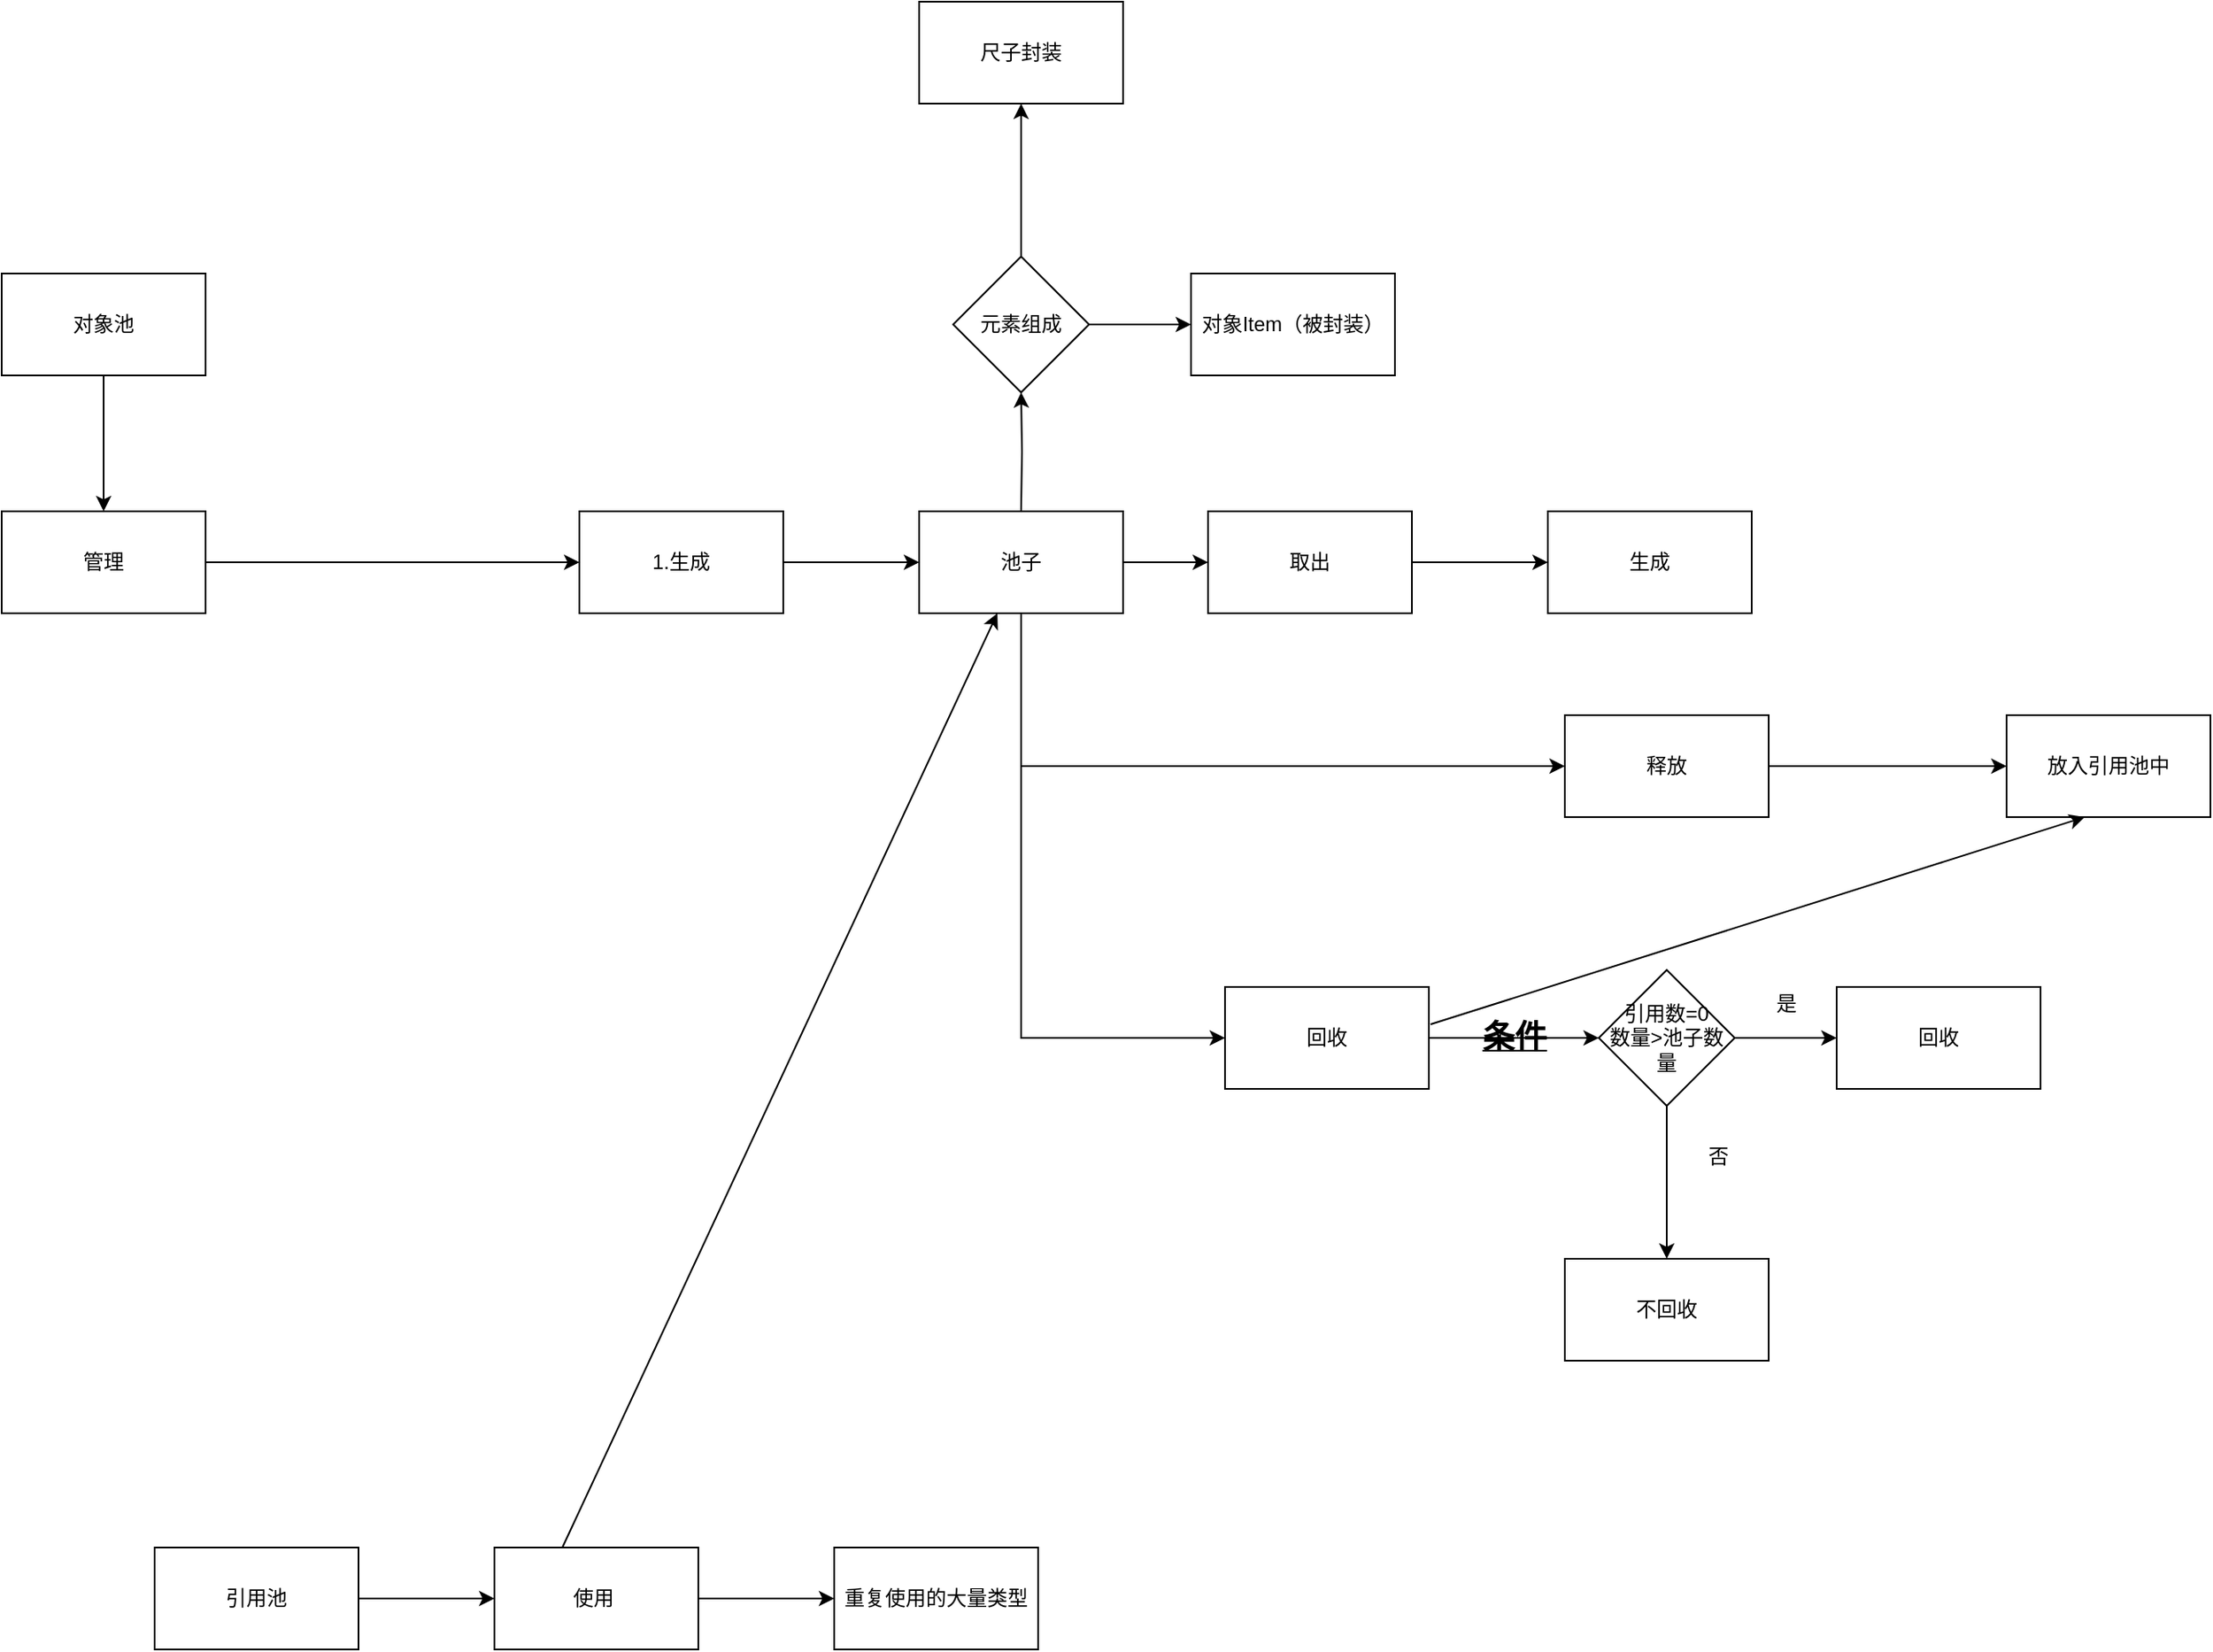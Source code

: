 <mxfile version="20.0.1" type="github">
  <diagram id="ZGKUrq4hD0NuAZbzeU3i" name="Page-1">
    <mxGraphModel dx="1422" dy="794" grid="1" gridSize="10" guides="1" tooltips="1" connect="1" arrows="1" fold="1" page="1" pageScale="1" pageWidth="827" pageHeight="1169" math="0" shadow="0">
      <root>
        <mxCell id="0" />
        <mxCell id="1" parent="0" />
        <mxCell id="8ifyzaVZ6uN9mZMzue3X-3" value="" style="edgeStyle=orthogonalEdgeStyle;rounded=0;orthogonalLoop=1;jettySize=auto;html=1;" parent="1" source="8ifyzaVZ6uN9mZMzue3X-1" target="8ifyzaVZ6uN9mZMzue3X-2" edge="1">
          <mxGeometry relative="1" as="geometry" />
        </mxCell>
        <mxCell id="8ifyzaVZ6uN9mZMzue3X-1" value="对象池" style="rounded=0;whiteSpace=wrap;html=1;" parent="1" vertex="1">
          <mxGeometry x="290" y="200" width="120" height="60" as="geometry" />
        </mxCell>
        <mxCell id="8ifyzaVZ6uN9mZMzue3X-5" value="" style="edgeStyle=orthogonalEdgeStyle;rounded=0;orthogonalLoop=1;jettySize=auto;html=1;" parent="1" source="8ifyzaVZ6uN9mZMzue3X-2" target="8ifyzaVZ6uN9mZMzue3X-4" edge="1">
          <mxGeometry relative="1" as="geometry" />
        </mxCell>
        <mxCell id="8ifyzaVZ6uN9mZMzue3X-2" value="管理" style="rounded=0;whiteSpace=wrap;html=1;" parent="1" vertex="1">
          <mxGeometry x="290" y="340" width="120" height="60" as="geometry" />
        </mxCell>
        <mxCell id="8ifyzaVZ6uN9mZMzue3X-27" value="" style="group" parent="1" vertex="1" connectable="0">
          <mxGeometry x="630" y="190" width="960" height="490" as="geometry" />
        </mxCell>
        <mxCell id="8ifyzaVZ6uN9mZMzue3X-7" value="" style="edgeStyle=orthogonalEdgeStyle;rounded=0;orthogonalLoop=1;jettySize=auto;html=1;" parent="8ifyzaVZ6uN9mZMzue3X-27" target="8ifyzaVZ6uN9mZMzue3X-6" edge="1">
          <mxGeometry relative="1" as="geometry">
            <mxPoint x="260" y="220" as="sourcePoint" />
            <Array as="points">
              <mxPoint x="260" y="460" />
            </Array>
          </mxGeometry>
        </mxCell>
        <mxCell id="8ifyzaVZ6uN9mZMzue3X-24" value="" style="edgeStyle=orthogonalEdgeStyle;rounded=0;orthogonalLoop=1;jettySize=auto;html=1;" parent="8ifyzaVZ6uN9mZMzue3X-27" target="8ifyzaVZ6uN9mZMzue3X-23" edge="1">
          <mxGeometry relative="1" as="geometry">
            <mxPoint x="260" y="150" as="sourcePoint" />
          </mxGeometry>
        </mxCell>
        <mxCell id="8ifyzaVZ6uN9mZMzue3X-4" value="1.生成" style="whiteSpace=wrap;html=1;rounded=0;" parent="8ifyzaVZ6uN9mZMzue3X-27" vertex="1">
          <mxGeometry y="150" width="120" height="60" as="geometry" />
        </mxCell>
        <mxCell id="8ifyzaVZ6uN9mZMzue3X-6" value="回收" style="whiteSpace=wrap;html=1;rounded=0;" parent="8ifyzaVZ6uN9mZMzue3X-27" vertex="1">
          <mxGeometry x="380" y="430" width="120" height="60" as="geometry" />
        </mxCell>
        <mxCell id="8ifyzaVZ6uN9mZMzue3X-8" value="释放" style="whiteSpace=wrap;html=1;rounded=0;" parent="8ifyzaVZ6uN9mZMzue3X-27" vertex="1">
          <mxGeometry x="580" y="270" width="120" height="60" as="geometry" />
        </mxCell>
        <mxCell id="8ifyzaVZ6uN9mZMzue3X-10" value="放入引用池中" style="whiteSpace=wrap;html=1;rounded=0;" parent="8ifyzaVZ6uN9mZMzue3X-27" vertex="1">
          <mxGeometry x="840" y="270" width="120" height="60" as="geometry" />
        </mxCell>
        <mxCell id="8ifyzaVZ6uN9mZMzue3X-11" value="" style="edgeStyle=orthogonalEdgeStyle;rounded=0;orthogonalLoop=1;jettySize=auto;html=1;" parent="8ifyzaVZ6uN9mZMzue3X-27" source="8ifyzaVZ6uN9mZMzue3X-8" target="8ifyzaVZ6uN9mZMzue3X-10" edge="1">
          <mxGeometry relative="1" as="geometry" />
        </mxCell>
        <mxCell id="8ifyzaVZ6uN9mZMzue3X-12" value="池子" style="whiteSpace=wrap;html=1;rounded=0;" parent="8ifyzaVZ6uN9mZMzue3X-27" vertex="1">
          <mxGeometry x="200" y="150" width="120" height="60" as="geometry" />
        </mxCell>
        <mxCell id="8ifyzaVZ6uN9mZMzue3X-13" value="" style="edgeStyle=orthogonalEdgeStyle;rounded=0;orthogonalLoop=1;jettySize=auto;html=1;" parent="8ifyzaVZ6uN9mZMzue3X-27" source="8ifyzaVZ6uN9mZMzue3X-4" target="8ifyzaVZ6uN9mZMzue3X-12" edge="1">
          <mxGeometry relative="1" as="geometry" />
        </mxCell>
        <mxCell id="8ifyzaVZ6uN9mZMzue3X-9" value="" style="edgeStyle=orthogonalEdgeStyle;rounded=0;orthogonalLoop=1;jettySize=auto;html=1;exitX=0.5;exitY=1;exitDx=0;exitDy=0;" parent="8ifyzaVZ6uN9mZMzue3X-27" source="8ifyzaVZ6uN9mZMzue3X-12" target="8ifyzaVZ6uN9mZMzue3X-8" edge="1">
          <mxGeometry relative="1" as="geometry">
            <mxPoint x="260" y="300" as="sourcePoint" />
            <Array as="points">
              <mxPoint x="260" y="300" />
            </Array>
          </mxGeometry>
        </mxCell>
        <mxCell id="8ifyzaVZ6uN9mZMzue3X-14" value="取出" style="whiteSpace=wrap;html=1;rounded=0;" parent="8ifyzaVZ6uN9mZMzue3X-27" vertex="1">
          <mxGeometry x="370" y="150" width="120" height="60" as="geometry" />
        </mxCell>
        <mxCell id="8ifyzaVZ6uN9mZMzue3X-15" value="" style="edgeStyle=orthogonalEdgeStyle;rounded=0;orthogonalLoop=1;jettySize=auto;html=1;" parent="8ifyzaVZ6uN9mZMzue3X-27" source="8ifyzaVZ6uN9mZMzue3X-12" target="8ifyzaVZ6uN9mZMzue3X-14" edge="1">
          <mxGeometry relative="1" as="geometry" />
        </mxCell>
        <mxCell id="8ifyzaVZ6uN9mZMzue3X-16" value="生成" style="whiteSpace=wrap;html=1;rounded=0;" parent="8ifyzaVZ6uN9mZMzue3X-27" vertex="1">
          <mxGeometry x="570" y="150" width="120" height="60" as="geometry" />
        </mxCell>
        <mxCell id="8ifyzaVZ6uN9mZMzue3X-20" value="" style="endArrow=classic;html=1;rounded=0;exitX=1.008;exitY=0.367;exitDx=0;exitDy=0;exitPerimeter=0;entryX=0.383;entryY=1;entryDx=0;entryDy=0;entryPerimeter=0;" parent="8ifyzaVZ6uN9mZMzue3X-27" source="8ifyzaVZ6uN9mZMzue3X-6" target="8ifyzaVZ6uN9mZMzue3X-10" edge="1">
          <mxGeometry width="50" height="50" relative="1" as="geometry">
            <mxPoint x="340" y="350" as="sourcePoint" />
            <mxPoint x="390" y="300" as="targetPoint" />
          </mxGeometry>
        </mxCell>
        <mxCell id="8ifyzaVZ6uN9mZMzue3X-23" value="元素组成" style="rhombus;whiteSpace=wrap;html=1;rounded=0;" parent="8ifyzaVZ6uN9mZMzue3X-27" vertex="1">
          <mxGeometry x="220" width="80" height="80" as="geometry" />
        </mxCell>
        <mxCell id="8ifyzaVZ6uN9mZMzue3X-25" value="对象Item（被封装）" style="whiteSpace=wrap;html=1;rounded=0;" parent="8ifyzaVZ6uN9mZMzue3X-27" vertex="1">
          <mxGeometry x="360" y="10" width="120" height="60" as="geometry" />
        </mxCell>
        <mxCell id="8ifyzaVZ6uN9mZMzue3X-26" value="" style="edgeStyle=orthogonalEdgeStyle;rounded=0;orthogonalLoop=1;jettySize=auto;html=1;" parent="8ifyzaVZ6uN9mZMzue3X-27" source="8ifyzaVZ6uN9mZMzue3X-23" target="8ifyzaVZ6uN9mZMzue3X-25" edge="1">
          <mxGeometry relative="1" as="geometry" />
        </mxCell>
        <mxCell id="8ifyzaVZ6uN9mZMzue3X-28" value="" style="endArrow=classic;html=1;rounded=0;entryX=0;entryY=0.5;entryDx=0;entryDy=0;" parent="8ifyzaVZ6uN9mZMzue3X-27" target="8ifyzaVZ6uN9mZMzue3X-16" edge="1">
          <mxGeometry width="50" height="50" relative="1" as="geometry">
            <mxPoint x="490" y="180" as="sourcePoint" />
            <mxPoint x="540" y="140" as="targetPoint" />
            <Array as="points">
              <mxPoint x="520" y="180" />
            </Array>
          </mxGeometry>
        </mxCell>
        <mxCell id="8ifyzaVZ6uN9mZMzue3X-32" value="" style="edgeStyle=orthogonalEdgeStyle;rounded=0;orthogonalLoop=1;jettySize=auto;html=1;" parent="1" source="8ifyzaVZ6uN9mZMzue3X-29" target="8ifyzaVZ6uN9mZMzue3X-31" edge="1">
          <mxGeometry relative="1" as="geometry" />
        </mxCell>
        <mxCell id="8ifyzaVZ6uN9mZMzue3X-34" value="" style="edgeStyle=orthogonalEdgeStyle;rounded=0;orthogonalLoop=1;jettySize=auto;html=1;" parent="1" source="8ifyzaVZ6uN9mZMzue3X-29" target="8ifyzaVZ6uN9mZMzue3X-33" edge="1">
          <mxGeometry relative="1" as="geometry" />
        </mxCell>
        <mxCell id="8ifyzaVZ6uN9mZMzue3X-29" value="引用数=0&lt;br&gt;数量&amp;gt;池子数量" style="rhombus;whiteSpace=wrap;html=1;rounded=0;" parent="1" vertex="1">
          <mxGeometry x="1230" y="610" width="80" height="80" as="geometry" />
        </mxCell>
        <mxCell id="8ifyzaVZ6uN9mZMzue3X-30" value="" style="edgeStyle=orthogonalEdgeStyle;rounded=0;orthogonalLoop=1;jettySize=auto;html=1;" parent="1" source="8ifyzaVZ6uN9mZMzue3X-6" target="8ifyzaVZ6uN9mZMzue3X-29" edge="1">
          <mxGeometry relative="1" as="geometry" />
        </mxCell>
        <mxCell id="8ifyzaVZ6uN9mZMzue3X-31" value="回收" style="whiteSpace=wrap;html=1;rounded=0;" parent="1" vertex="1">
          <mxGeometry x="1370" y="620" width="120" height="60" as="geometry" />
        </mxCell>
        <mxCell id="8ifyzaVZ6uN9mZMzue3X-33" value="不回收" style="whiteSpace=wrap;html=1;rounded=0;" parent="1" vertex="1">
          <mxGeometry x="1210" y="780" width="120" height="60" as="geometry" />
        </mxCell>
        <mxCell id="8ifyzaVZ6uN9mZMzue3X-39" value="是" style="text;html=1;align=center;verticalAlign=middle;resizable=0;points=[];autosize=1;strokeColor=none;fillColor=none;" parent="1" vertex="1">
          <mxGeometry x="1325" y="620" width="30" height="20" as="geometry" />
        </mxCell>
        <mxCell id="8ifyzaVZ6uN9mZMzue3X-40" value="否" style="text;html=1;align=center;verticalAlign=middle;resizable=0;points=[];autosize=1;strokeColor=none;fillColor=none;" parent="1" vertex="1">
          <mxGeometry x="1285" y="710" width="30" height="20" as="geometry" />
        </mxCell>
        <mxCell id="8ifyzaVZ6uN9mZMzue3X-41" value="&lt;b&gt;&lt;u style=&quot;&quot;&gt;&lt;font style=&quot;font-size: 19px;&quot;&gt;条件&lt;/font&gt;&lt;/u&gt;&lt;/b&gt;" style="text;html=1;align=center;verticalAlign=middle;resizable=0;points=[];autosize=1;strokeColor=none;fillColor=none;" parent="1" vertex="1">
          <mxGeometry x="1155" y="640" width="50" height="20" as="geometry" />
        </mxCell>
        <mxCell id="8ifyzaVZ6uN9mZMzue3X-44" value="尺子封装" style="whiteSpace=wrap;html=1;rounded=0;" parent="1" vertex="1">
          <mxGeometry x="830" y="40" width="120" height="60" as="geometry" />
        </mxCell>
        <mxCell id="8ifyzaVZ6uN9mZMzue3X-45" value="" style="edgeStyle=orthogonalEdgeStyle;rounded=0;orthogonalLoop=1;jettySize=auto;html=1;fontSize=19;" parent="1" source="8ifyzaVZ6uN9mZMzue3X-23" target="8ifyzaVZ6uN9mZMzue3X-44" edge="1">
          <mxGeometry relative="1" as="geometry" />
        </mxCell>
        <mxCell id="VEQ589vf9PC211Dlt9Ud-11" value="" style="edgeStyle=orthogonalEdgeStyle;rounded=0;orthogonalLoop=1;jettySize=auto;html=1;" edge="1" parent="1" source="VEQ589vf9PC211Dlt9Ud-1" target="VEQ589vf9PC211Dlt9Ud-10">
          <mxGeometry relative="1" as="geometry" />
        </mxCell>
        <mxCell id="VEQ589vf9PC211Dlt9Ud-1" value="引用池" style="rounded=0;whiteSpace=wrap;html=1;" vertex="1" parent="1">
          <mxGeometry x="380" y="950" width="120" height="60" as="geometry" />
        </mxCell>
        <mxCell id="VEQ589vf9PC211Dlt9Ud-13" value="" style="edgeStyle=orthogonalEdgeStyle;rounded=0;orthogonalLoop=1;jettySize=auto;html=1;" edge="1" parent="1" source="VEQ589vf9PC211Dlt9Ud-10" target="VEQ589vf9PC211Dlt9Ud-12">
          <mxGeometry relative="1" as="geometry" />
        </mxCell>
        <mxCell id="VEQ589vf9PC211Dlt9Ud-10" value="使用&lt;span style=&quot;white-space: pre;&quot;&gt;	&lt;/span&gt;" style="whiteSpace=wrap;html=1;rounded=0;" vertex="1" parent="1">
          <mxGeometry x="580" y="950" width="120" height="60" as="geometry" />
        </mxCell>
        <mxCell id="VEQ589vf9PC211Dlt9Ud-12" value="重复使用的大量类型" style="whiteSpace=wrap;html=1;rounded=0;" vertex="1" parent="1">
          <mxGeometry x="780" y="950" width="120" height="60" as="geometry" />
        </mxCell>
        <mxCell id="VEQ589vf9PC211Dlt9Ud-14" value="" style="endArrow=classic;html=1;rounded=0;" edge="1" parent="1" target="8ifyzaVZ6uN9mZMzue3X-12">
          <mxGeometry width="50" height="50" relative="1" as="geometry">
            <mxPoint x="620" y="950" as="sourcePoint" />
            <mxPoint x="720" y="860" as="targetPoint" />
          </mxGeometry>
        </mxCell>
      </root>
    </mxGraphModel>
  </diagram>
</mxfile>
